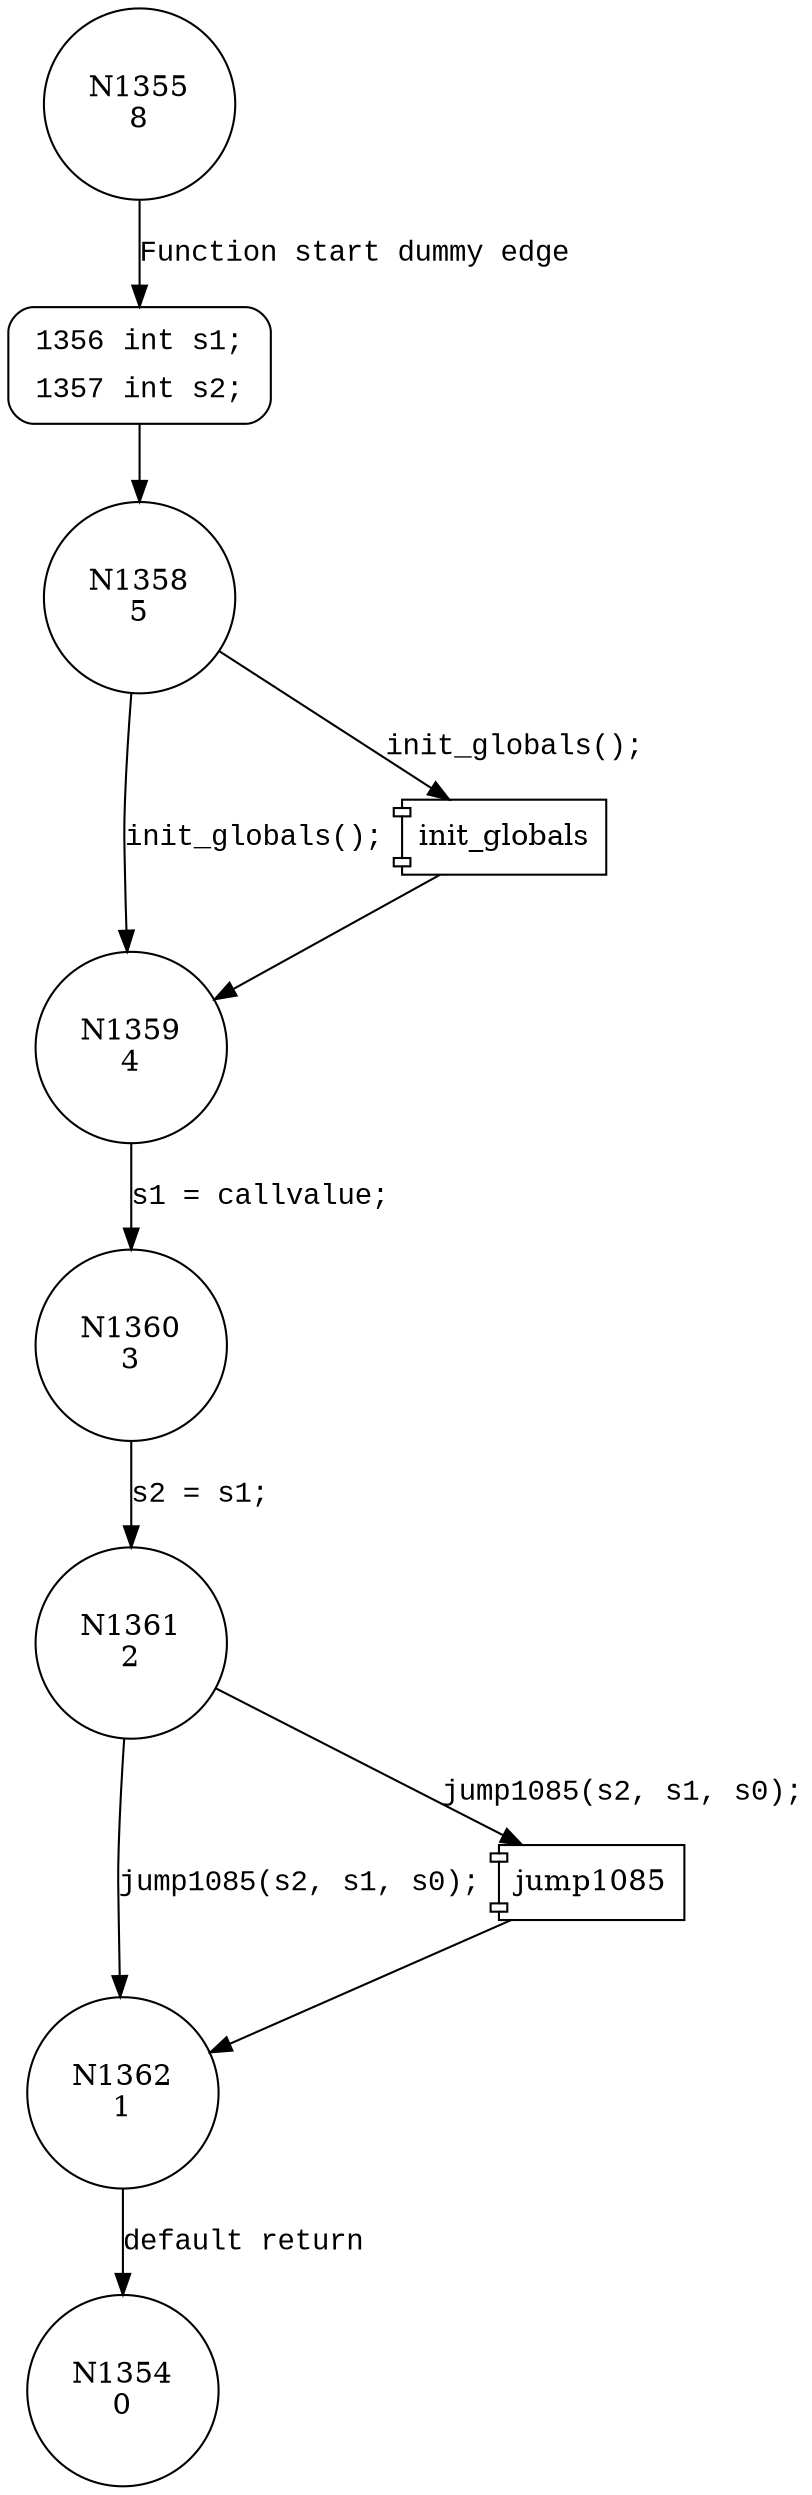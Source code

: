 digraph block1085 {
1355 [shape="circle" label="N1355\n8"]
1356 [shape="circle" label="N1356\n7"]
1358 [shape="circle" label="N1358\n5"]
1359 [shape="circle" label="N1359\n4"]
1360 [shape="circle" label="N1360\n3"]
1361 [shape="circle" label="N1361\n2"]
1362 [shape="circle" label="N1362\n1"]
1354 [shape="circle" label="N1354\n0"]
1356 [style="filled,bold" penwidth="1" fillcolor="white" fontname="Courier New" shape="Mrecord" label=<<table border="0" cellborder="0" cellpadding="3" bgcolor="white"><tr><td align="right">1356</td><td align="left">int s1;</td></tr><tr><td align="right">1357</td><td align="left">int s2;</td></tr></table>>]
1356 -> 1358[label=""]
1355 -> 1356 [label="Function start dummy edge" fontname="Courier New"]
100094 [shape="component" label="init_globals"]
1358 -> 100094 [label="init_globals();" fontname="Courier New"]
100094 -> 1359 [label="" fontname="Courier New"]
1358 -> 1359 [label="init_globals();" fontname="Courier New"]
1359 -> 1360 [label="s1 = callvalue;" fontname="Courier New"]
100095 [shape="component" label="jump1085"]
1361 -> 100095 [label="jump1085(s2, s1, s0);" fontname="Courier New"]
100095 -> 1362 [label="" fontname="Courier New"]
1361 -> 1362 [label="jump1085(s2, s1, s0);" fontname="Courier New"]
1362 -> 1354 [label="default return" fontname="Courier New"]
1360 -> 1361 [label="s2 = s1;" fontname="Courier New"]
}